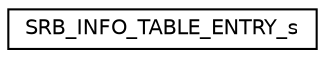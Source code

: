 digraph "Graphical Class Hierarchy"
{
 // LATEX_PDF_SIZE
  edge [fontname="Helvetica",fontsize="10",labelfontname="Helvetica",labelfontsize="10"];
  node [fontname="Helvetica",fontsize="10",shape=record];
  rankdir="LR";
  Node0 [label="SRB_INFO_TABLE_ENTRY_s",height=0.2,width=0.4,color="black", fillcolor="white", style="filled",URL="$structSRB__INFO__TABLE__ENTRY__s.html",tooltip=" "];
}
